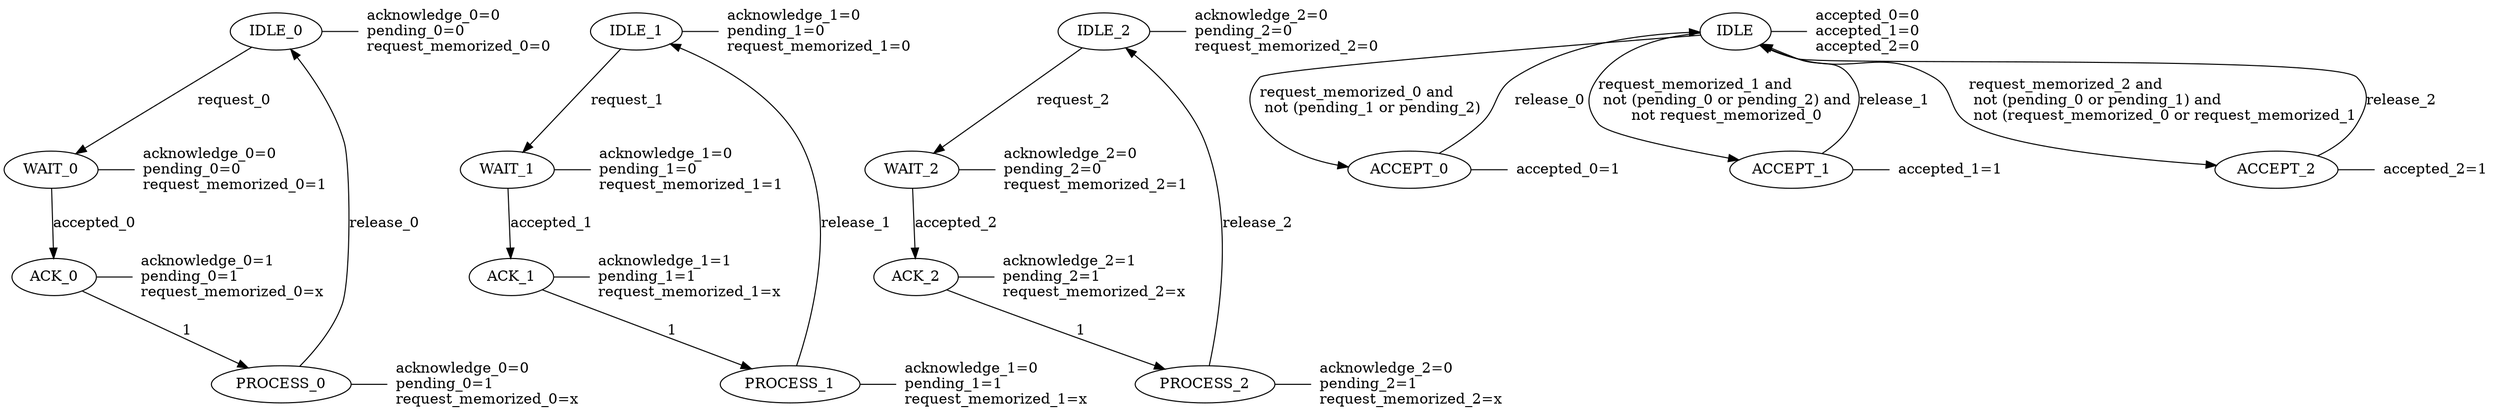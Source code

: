 digraph tx_arbiter {
# State nodes
  node [shape=ellipse];
  IDLE_0;
  WAIT_0;
  ACK_0;
  PROCESS_0;
  IDLE_1;
  WAIT_1;
  ACK_1;
  PROCESS_1;
  IDLE_2;
  WAIT_2;
  ACK_2;
  PROCESS_2;
  IDLE;
  ACCEPT_0;
  ACCEPT_1;
  ACCEPT_2;
# Outputs
  node [shape=none];
  IDLE_OUT_0 [label="acknowledge_0=0\lpending_0=0\lrequest_memorized_0=0\l"];
  WAIT_OUT_0 [label="acknowledge_0=0\lpending_0=0\lrequest_memorized_0=1\l"];
  ACK_OUT_0 [label="acknowledge_0=1\lpending_0=1\lrequest_memorized_0=x\l"];
  PROCESS_OUT_0 [label="acknowledge_0=0\lpending_0=1\lrequest_memorized_0=x\l"];
  IDLE_OUT_1 [label="acknowledge_1=0\lpending_1=0\lrequest_memorized_1=0\l"];
  WAIT_OUT_1 [label="acknowledge_1=0\lpending_1=0\lrequest_memorized_1=1\l"];
  ACK_OUT_1 [label="acknowledge_1=1\lpending_1=1\lrequest_memorized_1=x\l"];
  PROCESS_OUT_1 [label="acknowledge_1=0\lpending_1=1\lrequest_memorized_1=x\l"];
  IDLE_OUT_2 [label="acknowledge_2=0\lpending_2=0\lrequest_memorized_2=0\l"];
  WAIT_OUT_2 [label="acknowledge_2=0\lpending_2=0\lrequest_memorized_2=1\l"];
  ACK_OUT_2 [label="acknowledge_2=1\lpending_2=1\lrequest_memorized_2=x\l"];
  PROCESS_OUT_2 [label="acknowledge_2=0\lpending_2=1\lrequest_memorized_2=x\l"];
  IDLE_OUT [label="accepted_0=0\laccepted_1=0\laccepted_2=0"];
  ACCEPT_OUT_0 [label="accepted_0=1"];
  ACCEPT_OUT_1 [label="accepted_1=1"];
  ACCEPT_OUT_2 [label="accepted_2=1"];  
# Disposition
  { rank = same; IDLE_0; IDLE_OUT_0; };
  { rank = same; WAIT_0; WAIT_OUT_0; };
  { rank = same; ACK_0; ACK_OUT_0; };
  { rank = same; PROCESS_0; PROCESS_OUT_0; };
  { rank = same; IDLE_1; IDLE_OUT_1; };
  { rank = same; WAIT_1; WAIT_OUT_1; };
  { rank = same; ACK_1; ACK_OUT_1; };
  { rank = same; PROCESS_1; PROCESS_OUT_1; };
  { rank = same; IDLE_2; IDLE_OUT_2; };
  { rank = same; WAIT_2; WAIT_OUT_2; };
  { rank = same; ACK_2; ACK_OUT_2; };
  { rank = same; PROCESS_2; PROCESS_OUT_2; };
  { rank = same; IDLE; IDLE_OUT; };  
  { rank = same; ACCEPT_0; ACCEPT_OUT_0; };  
  { rank = same; ACCEPT_1; ACCEPT_OUT_1; };  
  { rank = same; ACCEPT_2; ACCEPT_OUT_2; };  
subgraph Channel_0 {  
# Outputs
  IDLE_0 -> IDLE_OUT_0 [arrowhead=none];
  WAIT_0 -> WAIT_OUT_0 [arrowhead=none];
  ACK_0 -> ACK_OUT_0 [arrowhead=none];
  PROCESS_0 -> PROCESS_OUT_0 [arrowhead=none];
# Graph
  IDLE_0 -> WAIT_0 [label="request_0"];
  WAIT_0 -> ACK_0 [label="accepted_0"];
  ACK_0 -> PROCESS_0 [label="1"];
  PROCESS_0 -> IDLE_0 [label="release_0"];  
}
subgraph Channel_1 {  
# Outputs
  IDLE_1 -> IDLE_OUT_1 [arrowhead=none];
  WAIT_1 -> WAIT_OUT_1 [arrowhead=none];
  ACK_1 -> ACK_OUT_1 [arrowhead=none];
  PROCESS_1 -> PROCESS_OUT_1 [arrowhead=none];
# Graph
  IDLE_1 -> WAIT_1 [label="request_1"];
  WAIT_1 -> ACK_1 [label="accepted_1"];
  ACK_1 -> PROCESS_1 [label="1"];
  PROCESS_1 -> IDLE_1 [label="release_1"];  
}
subgraph Channel_2 {  
# Outputs
  IDLE_2 -> IDLE_OUT_2 [arrowhead=none];
  WAIT_2 -> WAIT_OUT_2 [arrowhead=none];
  ACK_2 -> ACK_OUT_2 [arrowhead=none];
  PROCESS_2 -> PROCESS_OUT_2 [arrowhead=none];
# Graph
  IDLE_2 -> WAIT_2 [label="request_2"];
  WAIT_2 -> ACK_2 [label="accepted_2"];
  ACK_2 -> PROCESS_2 [label="1"];
  PROCESS_2 -> IDLE_2 [label="release_2"];  
}
subgraph Priority_encoder_fixed {  
# Outputs
  IDLE -> IDLE_OUT [arrowhead=none];
  ACCEPT_0 -> ACCEPT_OUT_0 [arrowhead=none];
  ACCEPT_1 -> ACCEPT_OUT_1 [arrowhead=none];
  ACCEPT_2 -> ACCEPT_OUT_2 [arrowhead=none];
# Graph
  IDLE -> ACCEPT_0 [label="request_memorized_0 and\l not (pending_1 or pending_2)"];
  IDLE -> ACCEPT_1 [label="request_memorized_1 and\l not (pending_0 or pending_2) and\l not request_memorized_0"];
  IDLE -> ACCEPT_2 [label="request_memorized_2 and\l not (pending_0 or pending_1) and\l not (request_memorized_0 or request_memorized_1"];
  ACCEPT_0 -> IDLE [label="release_0"];
  ACCEPT_1 -> IDLE [label="release_1"];
  ACCEPT_2 -> IDLE [label="release_2"];
}
}